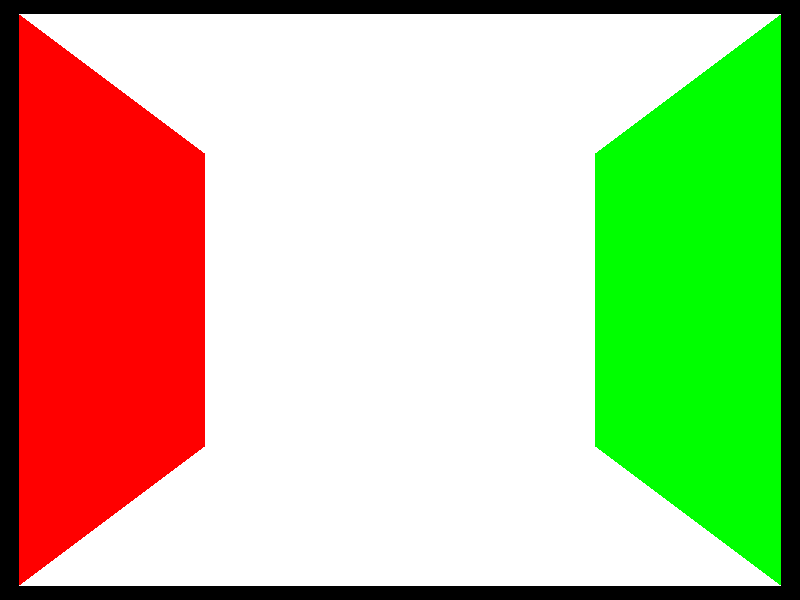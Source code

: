 // Cornell Box
// Adapted from original
// Author: Ryan Schmitt

camera {
  location  <0, 5, 15.5>
  up        <0,  1,  0>
  right     <1, 0,  0>
  look_at   <0, 5, 0>
}

//light_source {<0, 5, 15> color rgb <0.1, 0.1, 0.1>}
light_source {<-5, 5, 15> color rgb <1.0, 1.0, 1.0>}


// THE ROOM
//the sphere
//sphere { <0, 5, 0>, 1
//  pigment { color rgb <1.0, 0.0, 1.0>}
//  finish {ambient 0.2 diffuse 0.4 specular 0.5 roughness 0.05}
//}

// floor @ y=0
triangle { <-5,0,5>, <5,0,-5>, <-5,0,-5>
   pigment { color rgb <1,1,1> }
   finish { diffuse 0.5 }
}
triangle { <-5,0,5>, <5,0,5>, <5,0,-5>
   pigment { color rgb <1,1,1> }
   finish { diffuse 0.5 }
}

// right wall
triangle { <5,0,5>, <5,10,5>, <5,0,-5>
   pigment { color rgb <1,0,0> }
   finish { diffuse 0.5 }
}
triangle { <5,10,5>, <5,10,-5>, <5,0,-5>
   pigment { color rgb <1,0,0> }
   finish { diffuse 0.5 }
}

// left wall
triangle { <-5,0,5>, <-5,0,-5>, <-5,10,-5>
   pigment { color rgb <0,1,0> }
   finish { diffuse 0.5 }
}
triangle { <-5,10,5>, <-5,0,5>, <-5,10,-5>
   pigment { color rgb <0,1,0> }
   finish { diffuse 0.5 }
}

// back wall
triangle { <5,10,-5>, <-5,10,-5>, <5,0,-5>
   pigment { color rgb <1,1,1> }
   finish { diffuse 0.5 }
}
triangle { <5,0,-5>, <-5,10,-5>, <-5,0,-5>
   pigment { color rgb <1,1,1> }
   finish { diffuse 0.5 }
}

// ceiling @ y=10, w/ a 1x1 hole in the middle
triangle { <-5,10,5>, <5,10,-5>, <-5,10,-5>
   pigment { color rgb <1,1,1> }
   finish { diffuse 0.5 }
}
triangle { <-5,10,5>, <5,10,5>, <5,10,-5>
   pigment { color rgb <1,1,1> }
   finish { diffuse 0.5 }
}